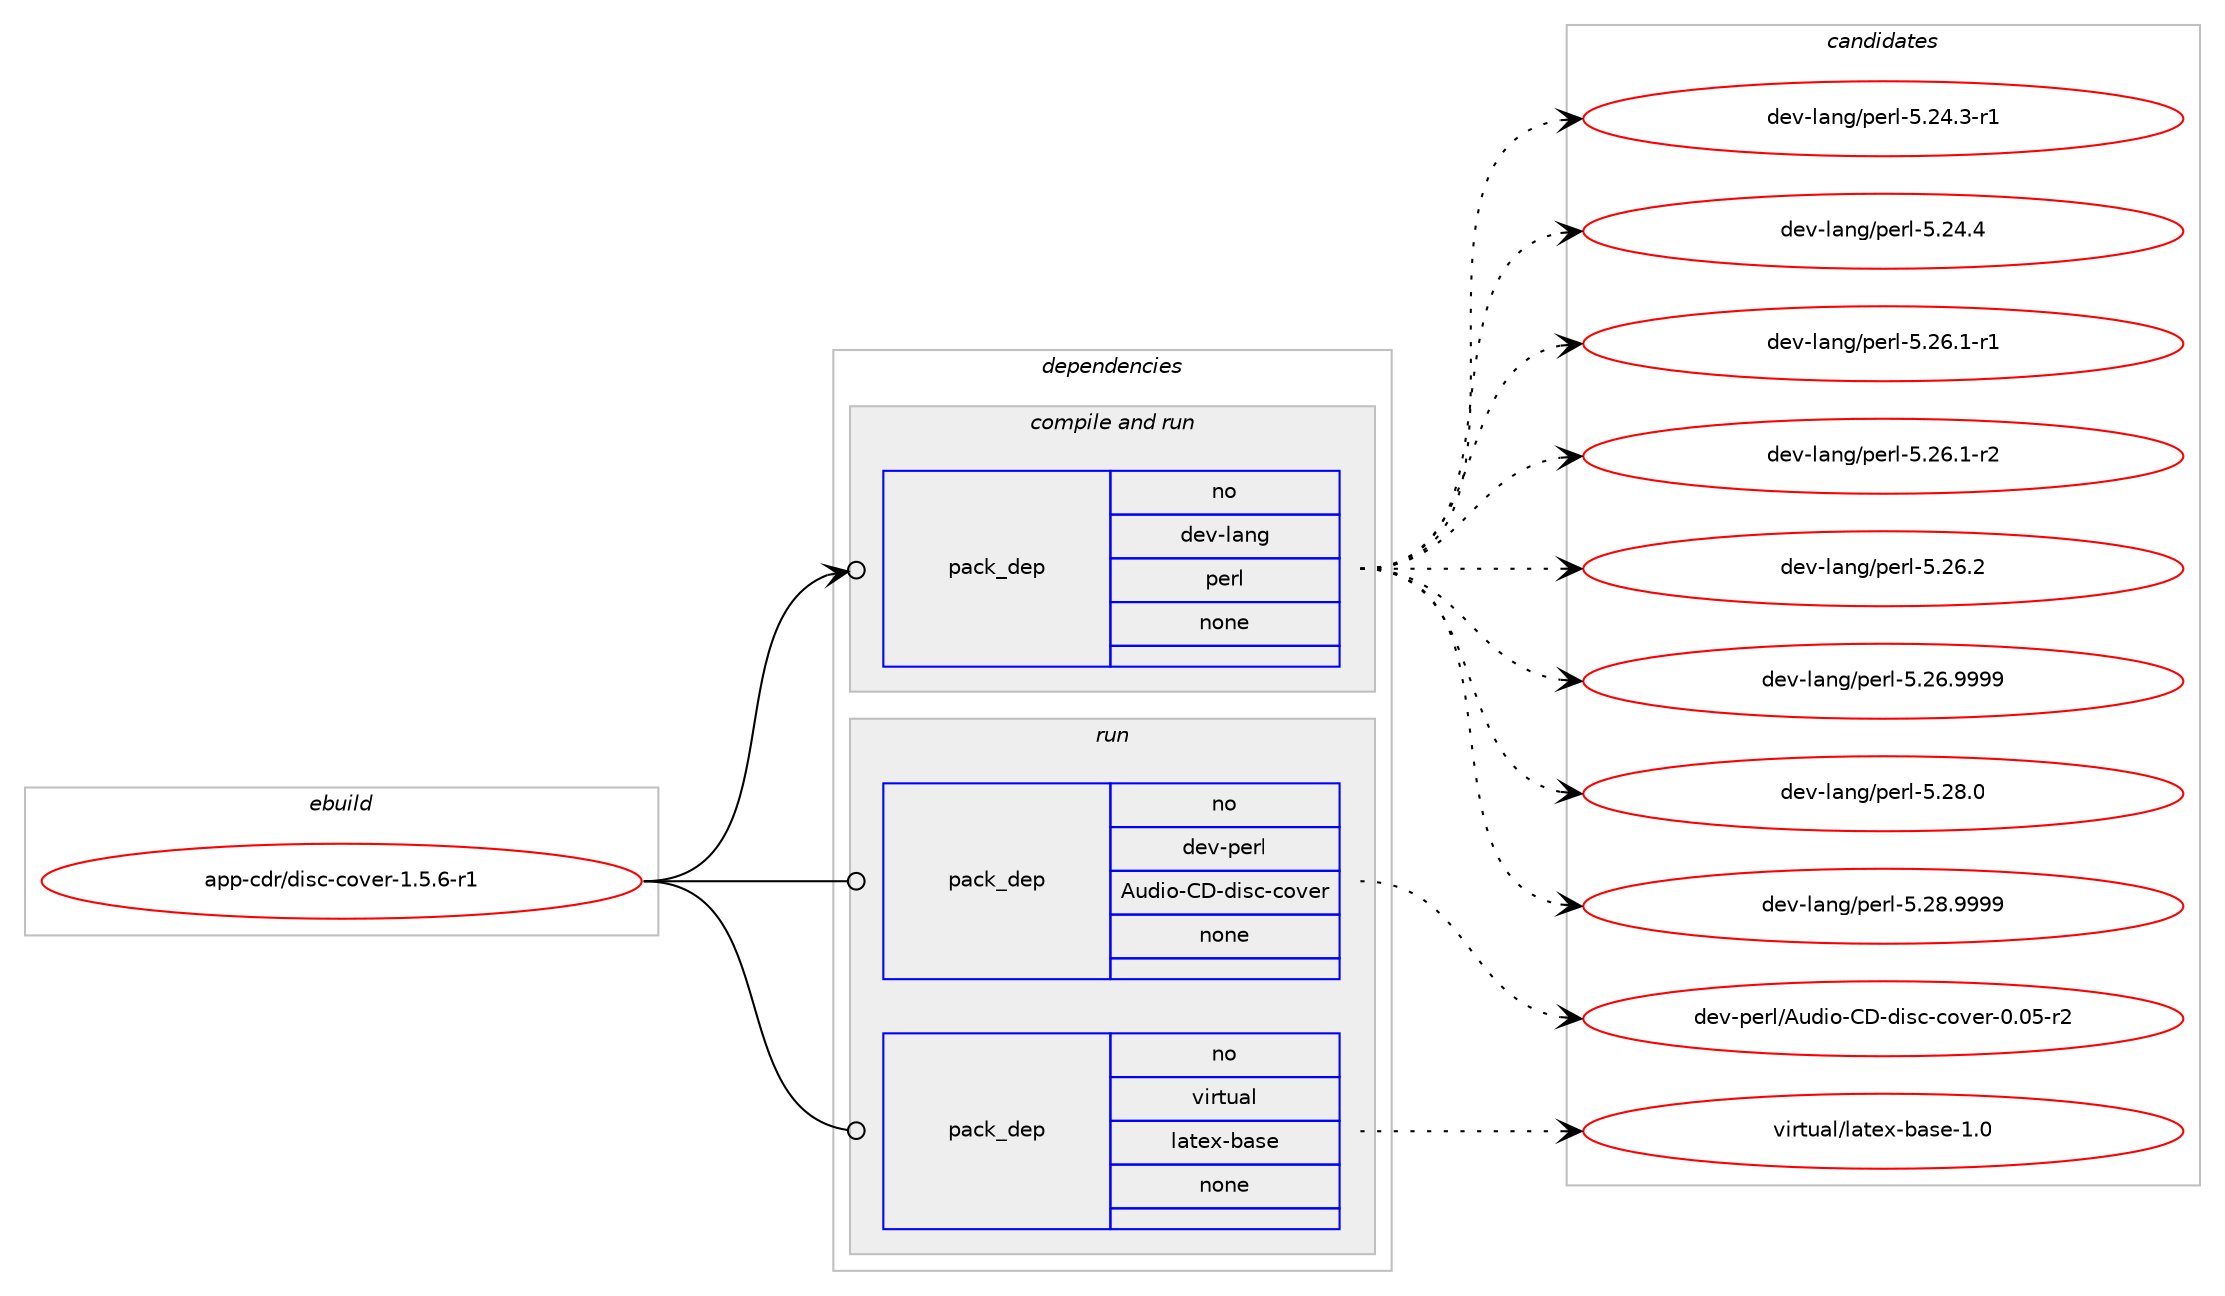 digraph prolog {

# *************
# Graph options
# *************

newrank=true;
concentrate=true;
compound=true;
graph [rankdir=LR,fontname=Helvetica,fontsize=10,ranksep=1.5];#, ranksep=2.5, nodesep=0.2];
edge  [arrowhead=vee];
node  [fontname=Helvetica,fontsize=10];

# **********
# The ebuild
# **********

subgraph cluster_leftcol {
color=gray;
rank=same;
label=<<i>ebuild</i>>;
id [label="app-cdr/disc-cover-1.5.6-r1", color=red, width=4, href="../app-cdr/disc-cover-1.5.6-r1.svg"];
}

# ****************
# The dependencies
# ****************

subgraph cluster_midcol {
color=gray;
label=<<i>dependencies</i>>;
subgraph cluster_compile {
fillcolor="#eeeeee";
style=filled;
label=<<i>compile</i>>;
}
subgraph cluster_compileandrun {
fillcolor="#eeeeee";
style=filled;
label=<<i>compile and run</i>>;
subgraph pack907344 {
dependency1274613 [label=<<TABLE BORDER="0" CELLBORDER="1" CELLSPACING="0" CELLPADDING="4" WIDTH="220"><TR><TD ROWSPAN="6" CELLPADDING="30">pack_dep</TD></TR><TR><TD WIDTH="110">no</TD></TR><TR><TD>dev-lang</TD></TR><TR><TD>perl</TD></TR><TR><TD>none</TD></TR><TR><TD></TD></TR></TABLE>>, shape=none, color=blue];
}
id:e -> dependency1274613:w [weight=20,style="solid",arrowhead="odotvee"];
}
subgraph cluster_run {
fillcolor="#eeeeee";
style=filled;
label=<<i>run</i>>;
subgraph pack907345 {
dependency1274614 [label=<<TABLE BORDER="0" CELLBORDER="1" CELLSPACING="0" CELLPADDING="4" WIDTH="220"><TR><TD ROWSPAN="6" CELLPADDING="30">pack_dep</TD></TR><TR><TD WIDTH="110">no</TD></TR><TR><TD>dev-perl</TD></TR><TR><TD>Audio-CD-disc-cover</TD></TR><TR><TD>none</TD></TR><TR><TD></TD></TR></TABLE>>, shape=none, color=blue];
}
id:e -> dependency1274614:w [weight=20,style="solid",arrowhead="odot"];
subgraph pack907346 {
dependency1274615 [label=<<TABLE BORDER="0" CELLBORDER="1" CELLSPACING="0" CELLPADDING="4" WIDTH="220"><TR><TD ROWSPAN="6" CELLPADDING="30">pack_dep</TD></TR><TR><TD WIDTH="110">no</TD></TR><TR><TD>virtual</TD></TR><TR><TD>latex-base</TD></TR><TR><TD>none</TD></TR><TR><TD></TD></TR></TABLE>>, shape=none, color=blue];
}
id:e -> dependency1274615:w [weight=20,style="solid",arrowhead="odot"];
}
}

# **************
# The candidates
# **************

subgraph cluster_choices {
rank=same;
color=gray;
label=<<i>candidates</i>>;

subgraph choice907344 {
color=black;
nodesep=1;
choice100101118451089711010347112101114108455346505246514511449 [label="dev-lang/perl-5.24.3-r1", color=red, width=4,href="../dev-lang/perl-5.24.3-r1.svg"];
choice10010111845108971101034711210111410845534650524652 [label="dev-lang/perl-5.24.4", color=red, width=4,href="../dev-lang/perl-5.24.4.svg"];
choice100101118451089711010347112101114108455346505446494511449 [label="dev-lang/perl-5.26.1-r1", color=red, width=4,href="../dev-lang/perl-5.26.1-r1.svg"];
choice100101118451089711010347112101114108455346505446494511450 [label="dev-lang/perl-5.26.1-r2", color=red, width=4,href="../dev-lang/perl-5.26.1-r2.svg"];
choice10010111845108971101034711210111410845534650544650 [label="dev-lang/perl-5.26.2", color=red, width=4,href="../dev-lang/perl-5.26.2.svg"];
choice10010111845108971101034711210111410845534650544657575757 [label="dev-lang/perl-5.26.9999", color=red, width=4,href="../dev-lang/perl-5.26.9999.svg"];
choice10010111845108971101034711210111410845534650564648 [label="dev-lang/perl-5.28.0", color=red, width=4,href="../dev-lang/perl-5.28.0.svg"];
choice10010111845108971101034711210111410845534650564657575757 [label="dev-lang/perl-5.28.9999", color=red, width=4,href="../dev-lang/perl-5.28.9999.svg"];
dependency1274613:e -> choice100101118451089711010347112101114108455346505246514511449:w [style=dotted,weight="100"];
dependency1274613:e -> choice10010111845108971101034711210111410845534650524652:w [style=dotted,weight="100"];
dependency1274613:e -> choice100101118451089711010347112101114108455346505446494511449:w [style=dotted,weight="100"];
dependency1274613:e -> choice100101118451089711010347112101114108455346505446494511450:w [style=dotted,weight="100"];
dependency1274613:e -> choice10010111845108971101034711210111410845534650544650:w [style=dotted,weight="100"];
dependency1274613:e -> choice10010111845108971101034711210111410845534650544657575757:w [style=dotted,weight="100"];
dependency1274613:e -> choice10010111845108971101034711210111410845534650564648:w [style=dotted,weight="100"];
dependency1274613:e -> choice10010111845108971101034711210111410845534650564657575757:w [style=dotted,weight="100"];
}
subgraph choice907345 {
color=black;
nodesep=1;
choice1001011184511210111410847651171001051114567684510010511599459911111810111445484648534511450 [label="dev-perl/Audio-CD-disc-cover-0.05-r2", color=red, width=4,href="../dev-perl/Audio-CD-disc-cover-0.05-r2.svg"];
dependency1274614:e -> choice1001011184511210111410847651171001051114567684510010511599459911111810111445484648534511450:w [style=dotted,weight="100"];
}
subgraph choice907346 {
color=black;
nodesep=1;
choice11810511411611797108471089711610112045989711510145494648 [label="virtual/latex-base-1.0", color=red, width=4,href="../virtual/latex-base-1.0.svg"];
dependency1274615:e -> choice11810511411611797108471089711610112045989711510145494648:w [style=dotted,weight="100"];
}
}

}
